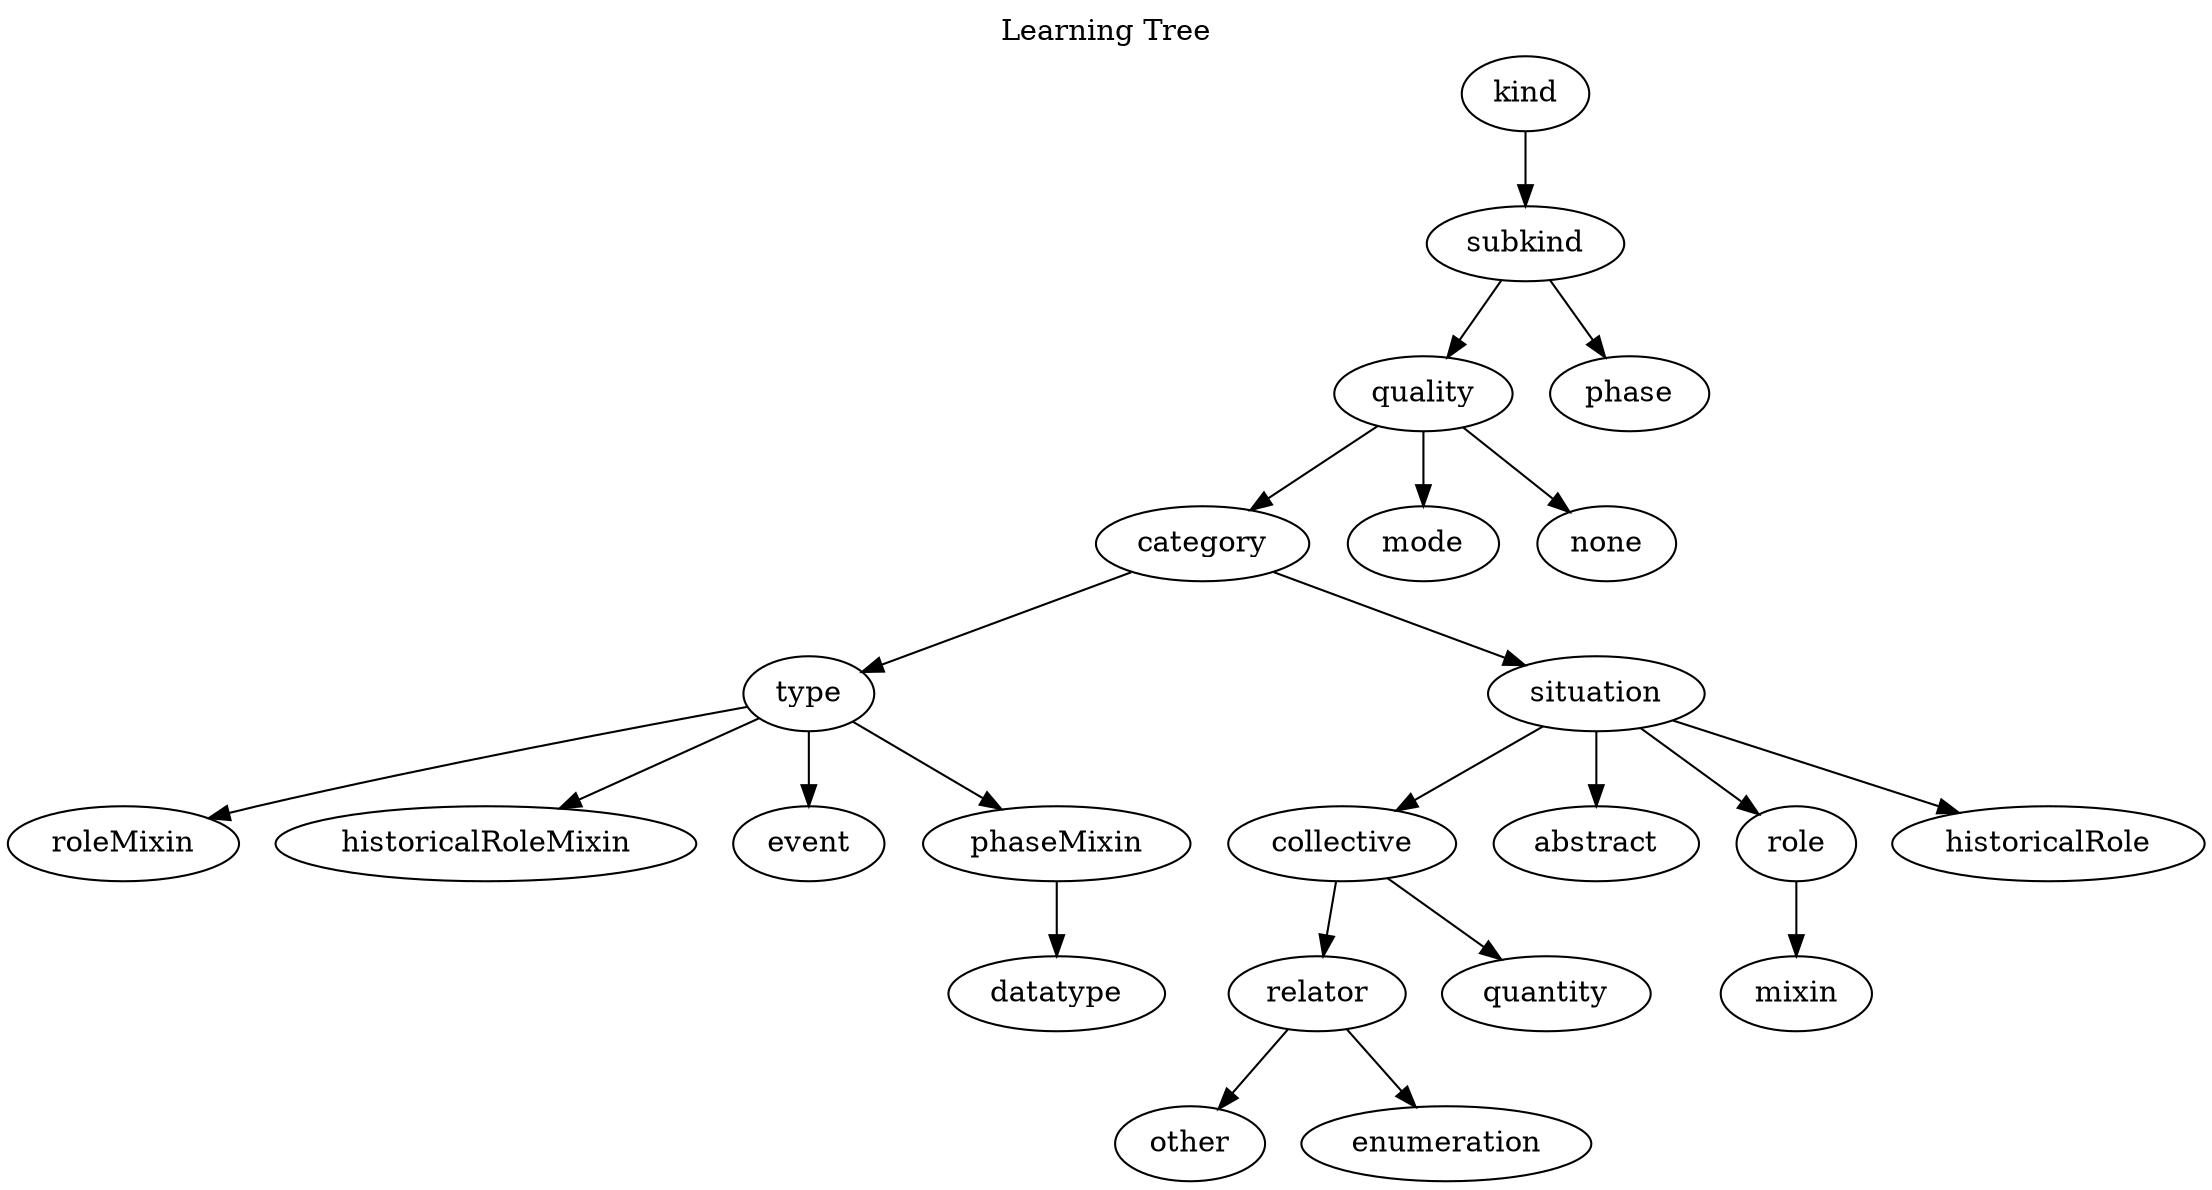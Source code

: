 strict digraph  {
label="Learning Tree";
labelloc=t;
labeljust=c;
kind;
subkind;
quality;
phase;
category;
mode;
none;
type;
situation;
roleMixin;
historicalRoleMixin;
event;
phaseMixin;
collective;
abstract;
role;
historicalRole;
relator;
quantity;
mixin;
other;
enumeration;
datatype;
kind -> subkind;
subkind -> quality;
subkind -> phase;
quality -> category;
quality -> mode;
quality -> none;
category -> type;
category -> situation;
type -> roleMixin;
type -> historicalRoleMixin;
type -> event;
type -> phaseMixin;
situation -> collective;
situation -> abstract;
situation -> role;
situation -> historicalRole;
phaseMixin -> datatype;
collective -> relator;
collective -> quantity;
role -> mixin;
relator -> other;
relator -> enumeration;
}
